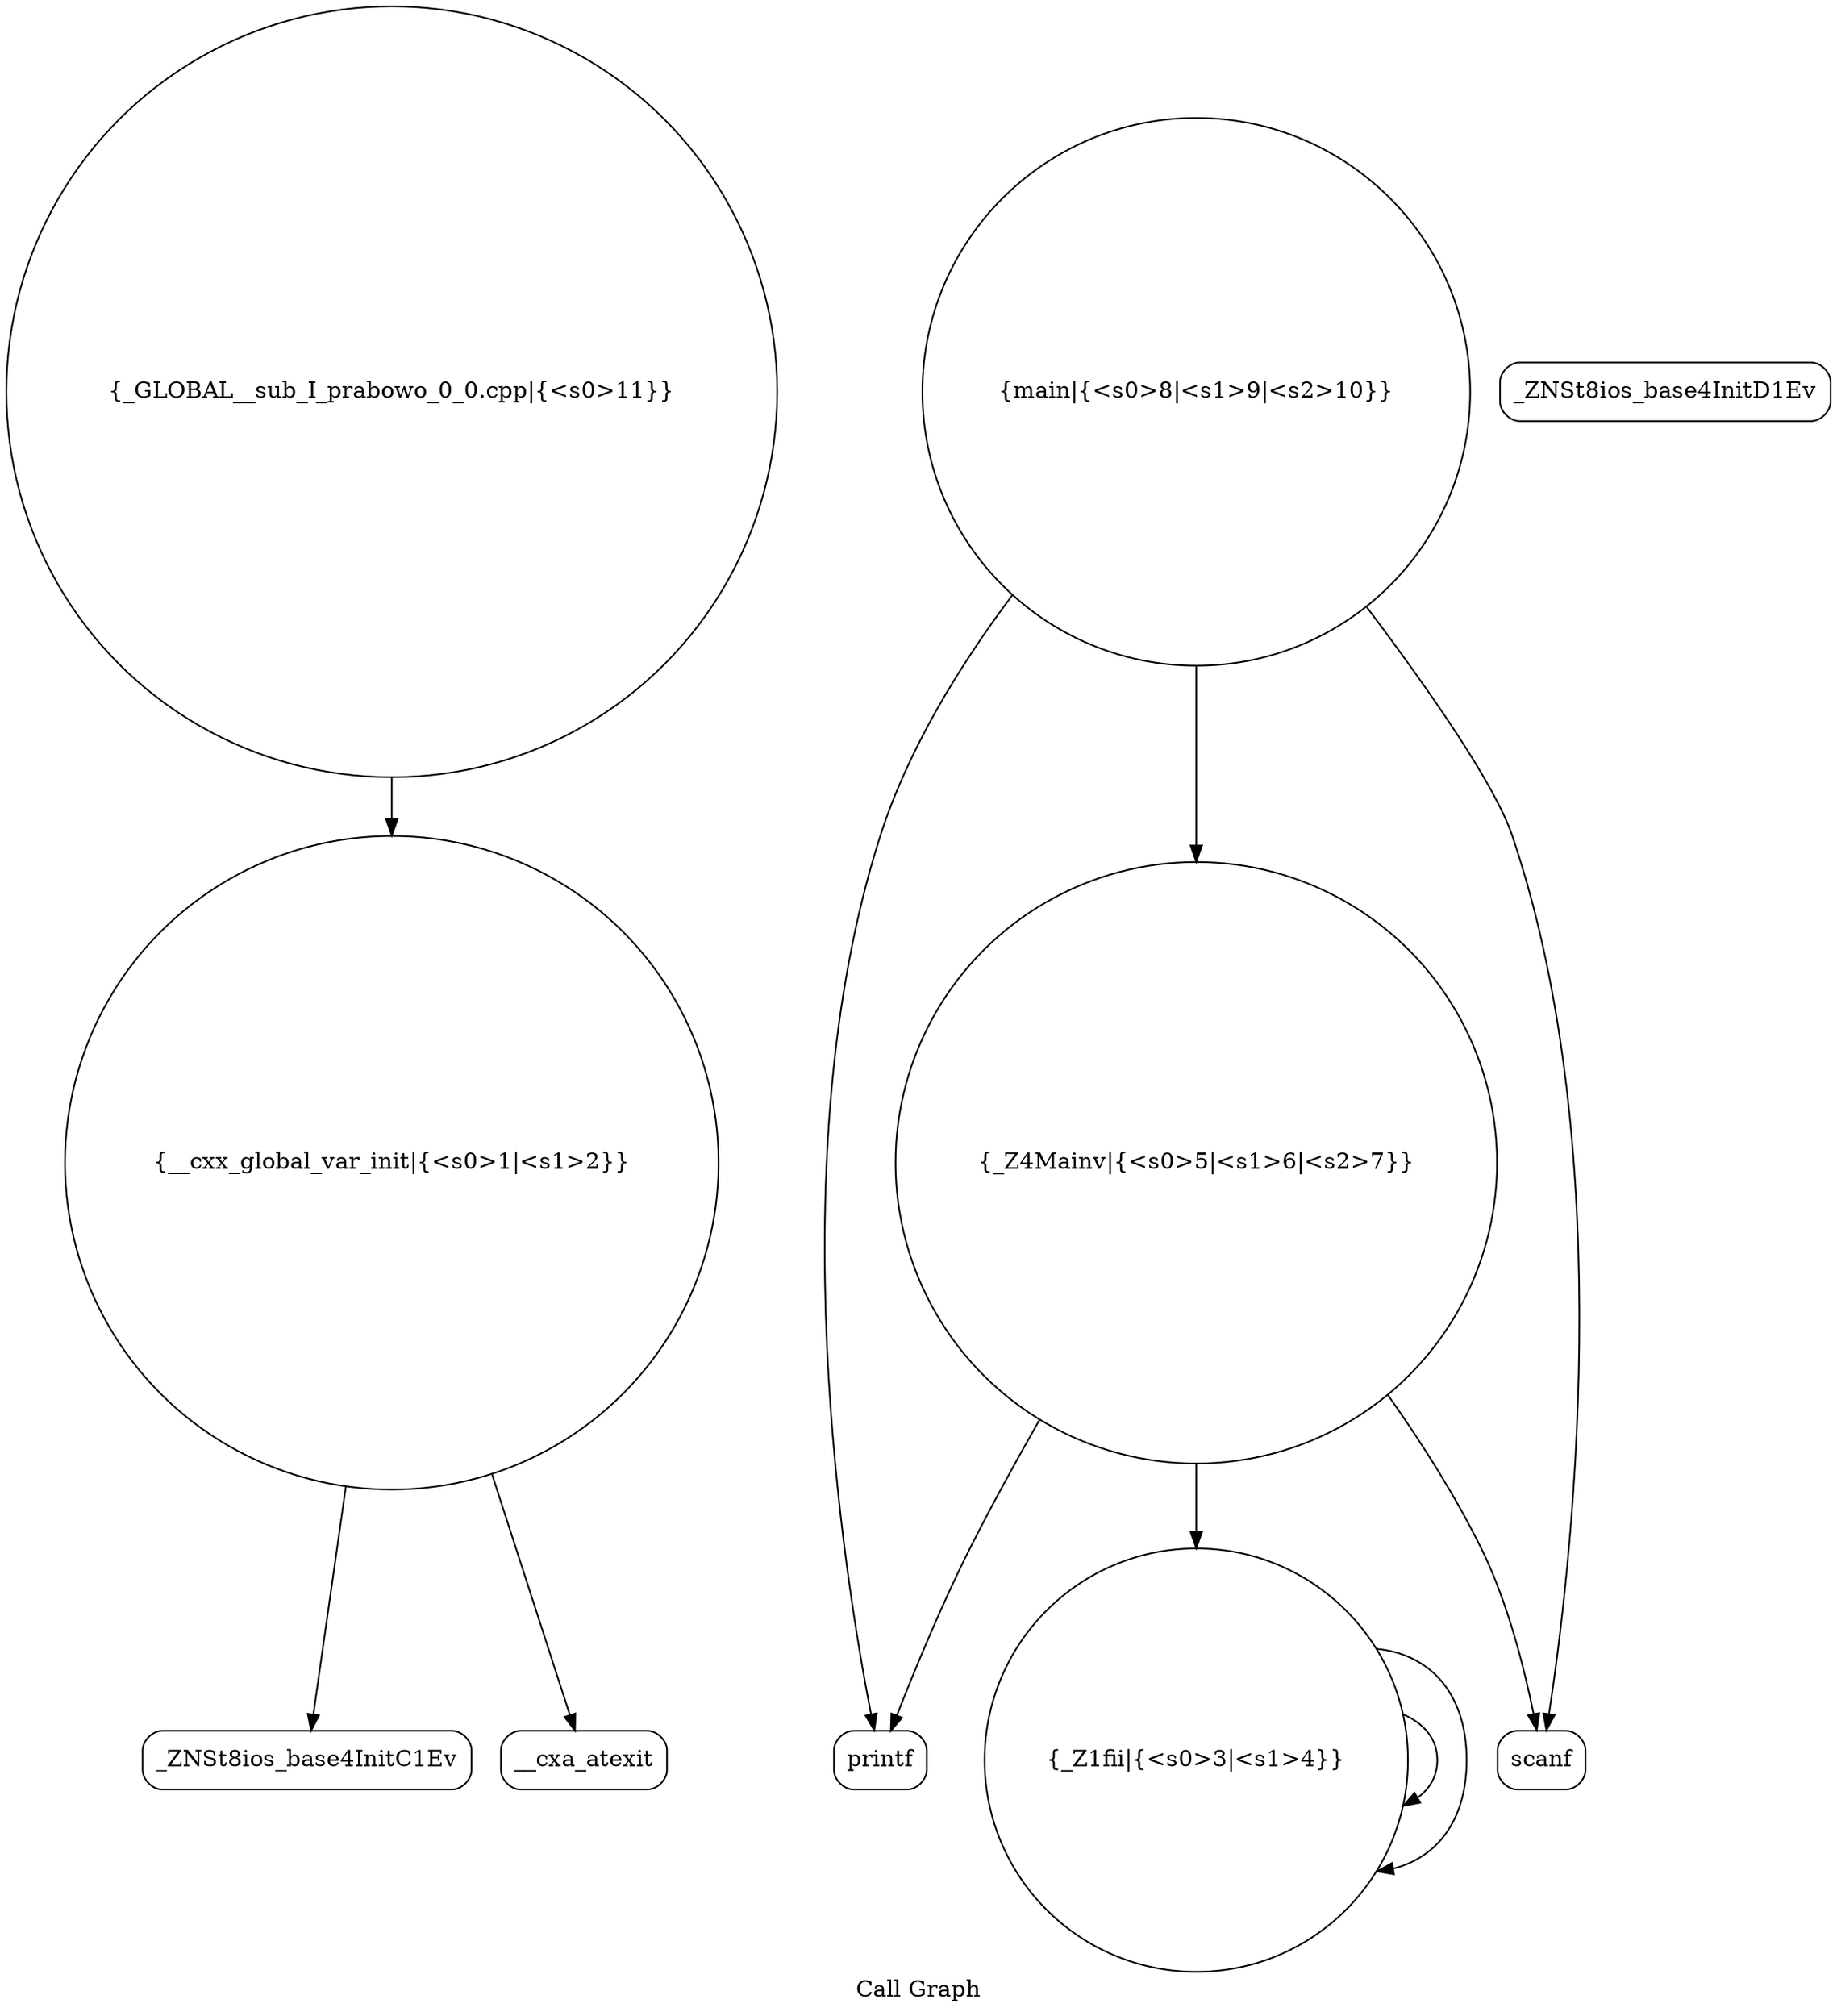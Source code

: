 digraph "Call Graph" {
	label="Call Graph";

	Node0x5624cc1e7370 [shape=record,shape=circle,label="{__cxx_global_var_init|{<s0>1|<s1>2}}"];
	Node0x5624cc1e7370:s0 -> Node0x5624cc1e7800[color=black];
	Node0x5624cc1e7370:s1 -> Node0x5624cc1e7900[color=black];
	Node0x5624cc1e7b00 [shape=record,shape=Mrecord,label="{printf}"];
	Node0x5624cc1e7880 [shape=record,shape=Mrecord,label="{_ZNSt8ios_base4InitD1Ev}"];
	Node0x5624cc1e7c00 [shape=record,shape=circle,label="{_GLOBAL__sub_I_prabowo_0_0.cpp|{<s0>11}}"];
	Node0x5624cc1e7c00:s0 -> Node0x5624cc1e7370[color=black];
	Node0x5624cc1e7980 [shape=record,shape=circle,label="{_Z1fii|{<s0>3|<s1>4}}"];
	Node0x5624cc1e7980:s0 -> Node0x5624cc1e7980[color=black];
	Node0x5624cc1e7980:s1 -> Node0x5624cc1e7980[color=black];
	Node0x5624cc1e7a80 [shape=record,shape=Mrecord,label="{scanf}"];
	Node0x5624cc1e7800 [shape=record,shape=Mrecord,label="{_ZNSt8ios_base4InitC1Ev}"];
	Node0x5624cc1e7b80 [shape=record,shape=circle,label="{main|{<s0>8|<s1>9|<s2>10}}"];
	Node0x5624cc1e7b80:s0 -> Node0x5624cc1e7a80[color=black];
	Node0x5624cc1e7b80:s1 -> Node0x5624cc1e7b00[color=black];
	Node0x5624cc1e7b80:s2 -> Node0x5624cc1e7a00[color=black];
	Node0x5624cc1e7900 [shape=record,shape=Mrecord,label="{__cxa_atexit}"];
	Node0x5624cc1e7a00 [shape=record,shape=circle,label="{_Z4Mainv|{<s0>5|<s1>6|<s2>7}}"];
	Node0x5624cc1e7a00:s0 -> Node0x5624cc1e7a80[color=black];
	Node0x5624cc1e7a00:s1 -> Node0x5624cc1e7980[color=black];
	Node0x5624cc1e7a00:s2 -> Node0x5624cc1e7b00[color=black];
}
